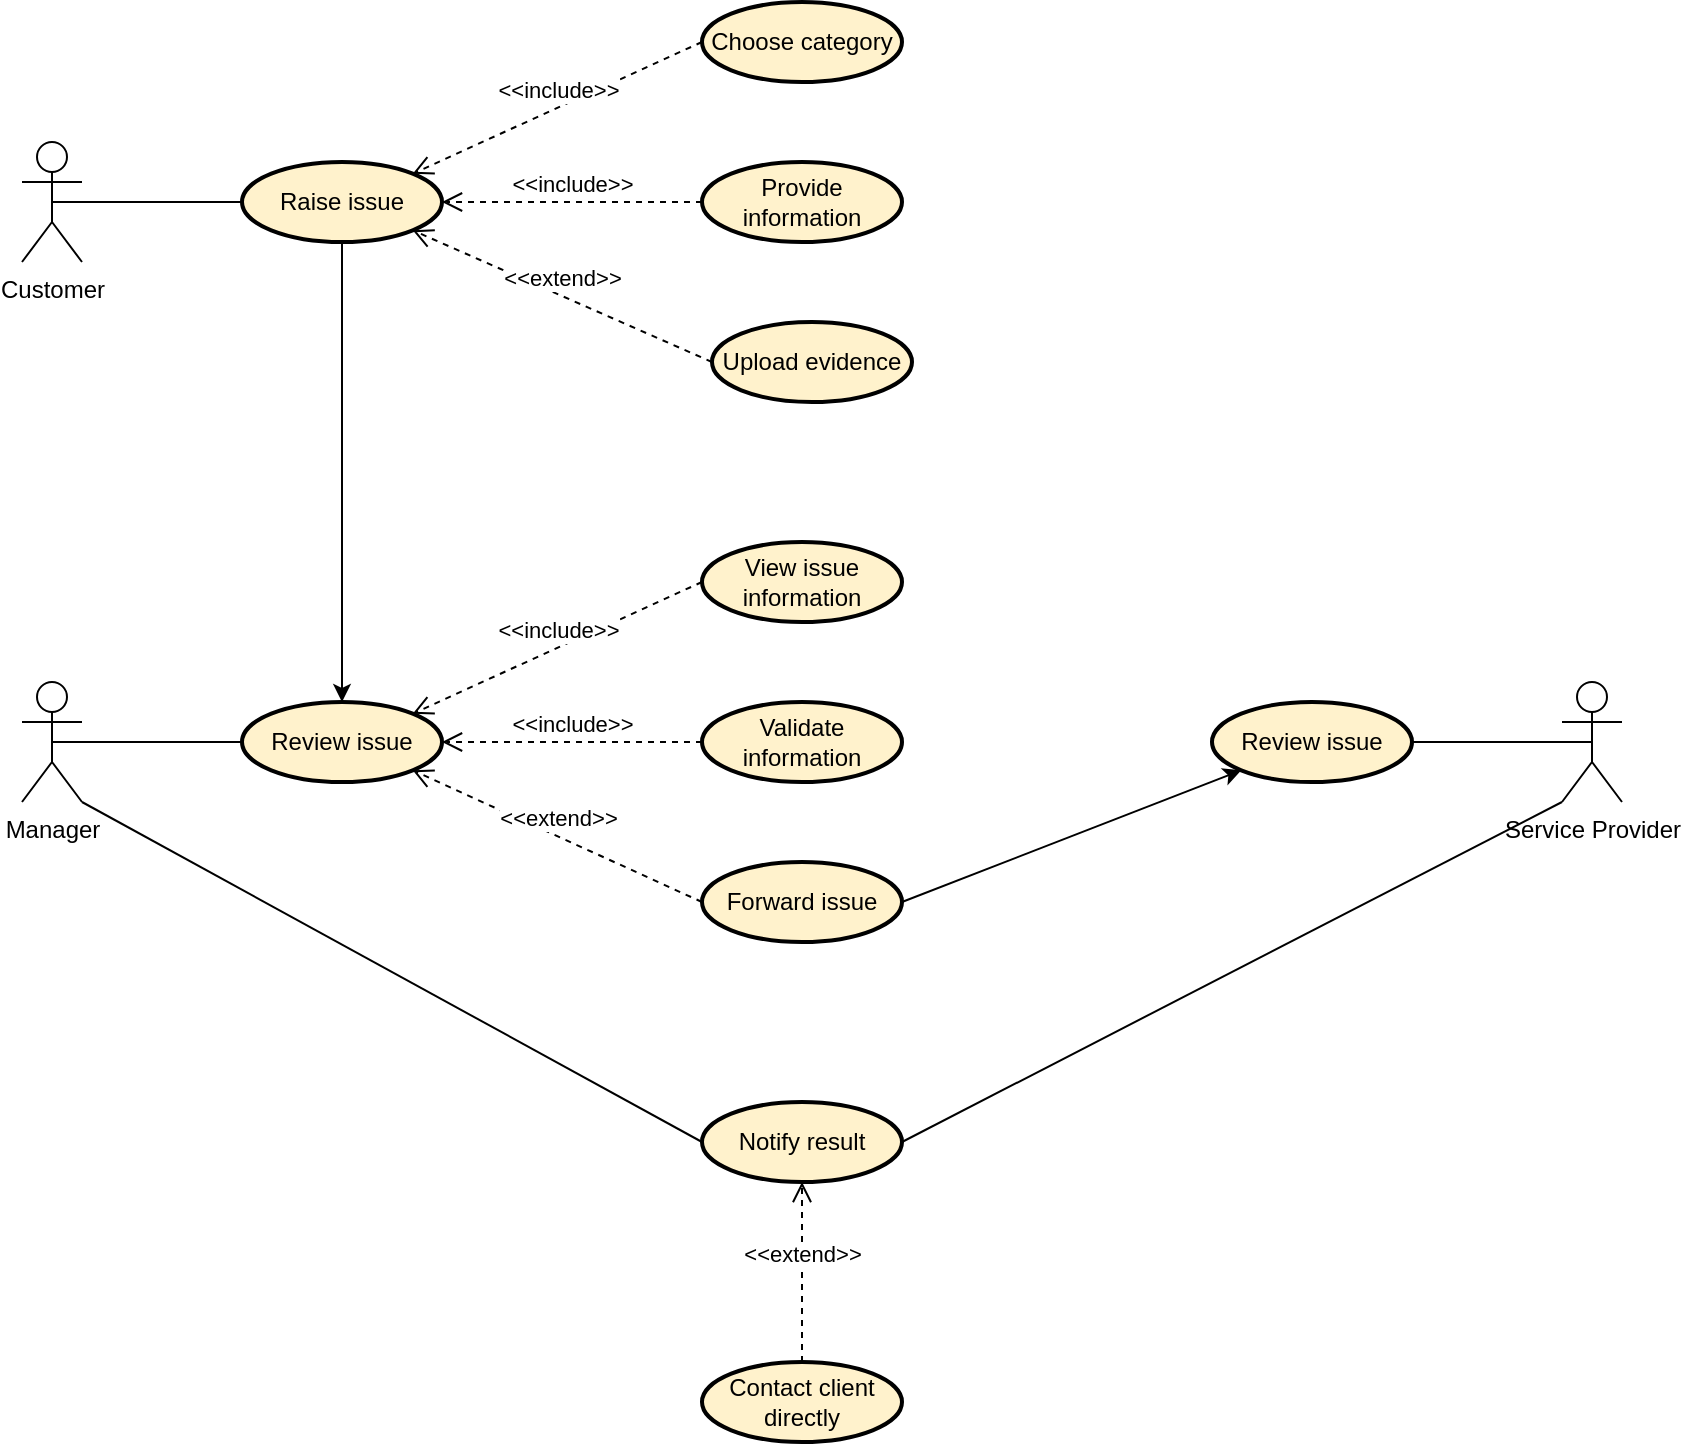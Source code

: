 <mxfile scale="1" border="0" version="26.2.15">
  <diagram name="Page-1" id="g5cH1t0SmlpA87fEUwU-">
    <mxGraphModel dx="988" dy="562" grid="1" gridSize="10" guides="1" tooltips="1" connect="1" arrows="1" fold="1" page="1" pageScale="1" pageWidth="850" pageHeight="1100" math="0" shadow="0">
      <root>
        <mxCell id="0" />
        <mxCell id="1" parent="0" />
        <mxCell id="zhgyyv9RaAxmv2rtKqCu-2" value="Customer" style="shape=umlActor;verticalLabelPosition=bottom;verticalAlign=top;html=1;" vertex="1" parent="1">
          <mxGeometry x="70" y="1100" width="30" height="60" as="geometry" />
        </mxCell>
        <mxCell id="zhgyyv9RaAxmv2rtKqCu-3" value="Raise issue" style="ellipse;whiteSpace=wrap;html=1;align=center;fillColor=#fff2cc;strokeColor=light-dark(#000000, #6d5100);strokeWidth=2;" vertex="1" parent="1">
          <mxGeometry x="180" y="1110" width="100" height="40" as="geometry" />
        </mxCell>
        <mxCell id="zhgyyv9RaAxmv2rtKqCu-4" value="Choose category" style="ellipse;whiteSpace=wrap;html=1;align=center;fillColor=#fff2cc;strokeColor=light-dark(#000000, #6d5100);strokeWidth=2;" vertex="1" parent="1">
          <mxGeometry x="410" y="1030" width="100" height="40" as="geometry" />
        </mxCell>
        <mxCell id="zhgyyv9RaAxmv2rtKqCu-5" value="Provide information" style="ellipse;whiteSpace=wrap;html=1;align=center;fillColor=#fff2cc;strokeColor=light-dark(#000000, #6d5100);strokeWidth=2;" vertex="1" parent="1">
          <mxGeometry x="410" y="1110" width="100" height="40" as="geometry" />
        </mxCell>
        <mxCell id="zhgyyv9RaAxmv2rtKqCu-6" value="Upload evidence" style="ellipse;whiteSpace=wrap;html=1;align=center;fillColor=#fff2cc;strokeColor=light-dark(#000000, #6d5100);strokeWidth=2;" vertex="1" parent="1">
          <mxGeometry x="415" y="1190" width="100" height="40" as="geometry" />
        </mxCell>
        <mxCell id="zhgyyv9RaAxmv2rtKqCu-7" value="&amp;lt;&amp;lt;include&amp;gt;&amp;gt;" style="html=1;verticalAlign=bottom;endArrow=open;dashed=1;endSize=8;curved=0;rounded=0;entryX=1;entryY=0;entryDx=0;entryDy=0;exitX=0;exitY=0.5;exitDx=0;exitDy=0;" edge="1" parent="1" source="zhgyyv9RaAxmv2rtKqCu-4" target="zhgyyv9RaAxmv2rtKqCu-3">
          <mxGeometry relative="1" as="geometry">
            <mxPoint x="660" y="1090" as="sourcePoint" />
            <mxPoint x="580" y="1090" as="targetPoint" />
          </mxGeometry>
        </mxCell>
        <mxCell id="zhgyyv9RaAxmv2rtKqCu-8" value="&amp;lt;&amp;lt;include&amp;gt;&amp;gt;" style="html=1;verticalAlign=bottom;endArrow=open;dashed=1;endSize=8;curved=0;rounded=0;entryX=1;entryY=0.5;entryDx=0;entryDy=0;exitX=0;exitY=0.5;exitDx=0;exitDy=0;" edge="1" parent="1" source="zhgyyv9RaAxmv2rtKqCu-5" target="zhgyyv9RaAxmv2rtKqCu-3">
          <mxGeometry relative="1" as="geometry">
            <mxPoint x="420" y="1040" as="sourcePoint" />
            <mxPoint x="295" y="1126" as="targetPoint" />
          </mxGeometry>
        </mxCell>
        <mxCell id="zhgyyv9RaAxmv2rtKqCu-9" value="&amp;lt;&amp;lt;extend&amp;gt;&amp;gt;" style="html=1;verticalAlign=bottom;endArrow=open;dashed=1;endSize=8;curved=0;rounded=0;entryX=1;entryY=1;entryDx=0;entryDy=0;exitX=0;exitY=0.5;exitDx=0;exitDy=0;" edge="1" parent="1" source="zhgyyv9RaAxmv2rtKqCu-6" target="zhgyyv9RaAxmv2rtKqCu-3">
          <mxGeometry relative="1" as="geometry">
            <mxPoint x="420" y="1140" as="sourcePoint" />
            <mxPoint x="310" y="1140" as="targetPoint" />
          </mxGeometry>
        </mxCell>
        <mxCell id="zhgyyv9RaAxmv2rtKqCu-14" value="" style="endArrow=none;html=1;rounded=0;exitX=0.5;exitY=0.5;exitDx=0;exitDy=0;exitPerimeter=0;entryX=0;entryY=0.5;entryDx=0;entryDy=0;" edge="1" parent="1" source="zhgyyv9RaAxmv2rtKqCu-2" target="zhgyyv9RaAxmv2rtKqCu-3">
          <mxGeometry width="50" height="50" relative="1" as="geometry">
            <mxPoint x="150" y="1240" as="sourcePoint" />
            <mxPoint x="200" y="1190" as="targetPoint" />
          </mxGeometry>
        </mxCell>
        <mxCell id="zhgyyv9RaAxmv2rtKqCu-15" value="Manager" style="shape=umlActor;verticalLabelPosition=bottom;verticalAlign=top;html=1;" vertex="1" parent="1">
          <mxGeometry x="70" y="1370" width="30" height="60" as="geometry" />
        </mxCell>
        <mxCell id="zhgyyv9RaAxmv2rtKqCu-16" value="Review issue" style="ellipse;whiteSpace=wrap;html=1;align=center;fillColor=#fff2cc;strokeColor=light-dark(#000000, #6d5100);strokeWidth=2;" vertex="1" parent="1">
          <mxGeometry x="180" y="1380" width="100" height="40" as="geometry" />
        </mxCell>
        <mxCell id="zhgyyv9RaAxmv2rtKqCu-17" value="View issue information" style="ellipse;whiteSpace=wrap;html=1;align=center;fillColor=#fff2cc;strokeColor=light-dark(#000000, #6d5100);strokeWidth=2;" vertex="1" parent="1">
          <mxGeometry x="410" y="1300" width="100" height="40" as="geometry" />
        </mxCell>
        <mxCell id="zhgyyv9RaAxmv2rtKqCu-18" value="Validate information" style="ellipse;whiteSpace=wrap;html=1;align=center;fillColor=#fff2cc;strokeColor=light-dark(#000000, #6d5100);strokeWidth=2;" vertex="1" parent="1">
          <mxGeometry x="410" y="1380" width="100" height="40" as="geometry" />
        </mxCell>
        <mxCell id="zhgyyv9RaAxmv2rtKqCu-19" value="" style="endArrow=classic;html=1;rounded=0;exitX=0.5;exitY=1;exitDx=0;exitDy=0;" edge="1" parent="1" source="zhgyyv9RaAxmv2rtKqCu-3" target="zhgyyv9RaAxmv2rtKqCu-16">
          <mxGeometry width="50" height="50" relative="1" as="geometry">
            <mxPoint x="160" y="1280" as="sourcePoint" />
            <mxPoint x="210" y="1230" as="targetPoint" />
          </mxGeometry>
        </mxCell>
        <mxCell id="zhgyyv9RaAxmv2rtKqCu-20" value="" style="endArrow=none;html=1;rounded=0;exitX=0.5;exitY=0.5;exitDx=0;exitDy=0;exitPerimeter=0;entryX=0;entryY=0.5;entryDx=0;entryDy=0;" edge="1" parent="1" source="zhgyyv9RaAxmv2rtKqCu-15" target="zhgyyv9RaAxmv2rtKqCu-16">
          <mxGeometry width="50" height="50" relative="1" as="geometry">
            <mxPoint x="130" y="1360" as="sourcePoint" />
            <mxPoint x="225" y="1360" as="targetPoint" />
          </mxGeometry>
        </mxCell>
        <mxCell id="zhgyyv9RaAxmv2rtKqCu-21" value="Forward issue" style="ellipse;whiteSpace=wrap;html=1;align=center;fillColor=#fff2cc;strokeColor=light-dark(#000000, #6d5100);strokeWidth=2;" vertex="1" parent="1">
          <mxGeometry x="410" y="1460" width="100" height="40" as="geometry" />
        </mxCell>
        <mxCell id="zhgyyv9RaAxmv2rtKqCu-22" value="Notify result" style="ellipse;whiteSpace=wrap;html=1;align=center;fillColor=#fff2cc;strokeColor=light-dark(#000000, #6d5100);strokeWidth=2;" vertex="1" parent="1">
          <mxGeometry x="410" y="1580" width="100" height="40" as="geometry" />
        </mxCell>
        <mxCell id="zhgyyv9RaAxmv2rtKqCu-23" value="Service Provider" style="shape=umlActor;verticalLabelPosition=bottom;verticalAlign=top;html=1;" vertex="1" parent="1">
          <mxGeometry x="840" y="1370" width="30" height="60" as="geometry" />
        </mxCell>
        <mxCell id="zhgyyv9RaAxmv2rtKqCu-24" value="Review issue" style="ellipse;whiteSpace=wrap;html=1;align=center;fillColor=#fff2cc;strokeColor=light-dark(#000000, #6d5100);strokeWidth=2;" vertex="1" parent="1">
          <mxGeometry x="665" y="1380" width="100" height="40" as="geometry" />
        </mxCell>
        <mxCell id="zhgyyv9RaAxmv2rtKqCu-25" value="&amp;lt;&amp;lt;include&amp;gt;&amp;gt;" style="html=1;verticalAlign=bottom;endArrow=open;dashed=1;endSize=8;curved=0;rounded=0;entryX=1;entryY=0;entryDx=0;entryDy=0;exitX=0;exitY=0.5;exitDx=0;exitDy=0;" edge="1" parent="1" source="zhgyyv9RaAxmv2rtKqCu-17" target="zhgyyv9RaAxmv2rtKqCu-16">
          <mxGeometry relative="1" as="geometry">
            <mxPoint x="435" y="1300" as="sourcePoint" />
            <mxPoint x="290" y="1366" as="targetPoint" />
          </mxGeometry>
        </mxCell>
        <mxCell id="zhgyyv9RaAxmv2rtKqCu-26" value="&amp;lt;&amp;lt;include&amp;gt;&amp;gt;" style="html=1;verticalAlign=bottom;endArrow=open;dashed=1;endSize=8;curved=0;rounded=0;entryX=1;entryY=0.5;entryDx=0;entryDy=0;exitX=0;exitY=0.5;exitDx=0;exitDy=0;" edge="1" parent="1" source="zhgyyv9RaAxmv2rtKqCu-18" target="zhgyyv9RaAxmv2rtKqCu-16">
          <mxGeometry relative="1" as="geometry">
            <mxPoint x="420" y="1330" as="sourcePoint" />
            <mxPoint x="275" y="1396" as="targetPoint" />
          </mxGeometry>
        </mxCell>
        <mxCell id="zhgyyv9RaAxmv2rtKqCu-27" value="&amp;lt;&amp;lt;extend&amp;gt;&amp;gt;" style="html=1;verticalAlign=bottom;endArrow=open;dashed=1;endSize=8;curved=0;rounded=0;entryX=1;entryY=1;entryDx=0;entryDy=0;exitX=0;exitY=0.5;exitDx=0;exitDy=0;" edge="1" parent="1" source="zhgyyv9RaAxmv2rtKqCu-21" target="zhgyyv9RaAxmv2rtKqCu-16">
          <mxGeometry relative="1" as="geometry">
            <mxPoint x="425" y="1220" as="sourcePoint" />
            <mxPoint x="275" y="1154" as="targetPoint" />
          </mxGeometry>
        </mxCell>
        <mxCell id="zhgyyv9RaAxmv2rtKqCu-28" value="" style="endArrow=none;html=1;rounded=0;exitX=1;exitY=0.5;exitDx=0;exitDy=0;entryX=0.5;entryY=0.5;entryDx=0;entryDy=0;entryPerimeter=0;" edge="1" parent="1" source="zhgyyv9RaAxmv2rtKqCu-24" target="zhgyyv9RaAxmv2rtKqCu-23">
          <mxGeometry width="50" height="50" relative="1" as="geometry">
            <mxPoint x="95" y="1410" as="sourcePoint" />
            <mxPoint x="190" y="1410" as="targetPoint" />
          </mxGeometry>
        </mxCell>
        <mxCell id="zhgyyv9RaAxmv2rtKqCu-29" value="" style="endArrow=classic;html=1;rounded=0;exitX=1;exitY=0.5;exitDx=0;exitDy=0;entryX=0;entryY=1;entryDx=0;entryDy=0;" edge="1" parent="1" source="zhgyyv9RaAxmv2rtKqCu-21" target="zhgyyv9RaAxmv2rtKqCu-24">
          <mxGeometry width="50" height="50" relative="1" as="geometry">
            <mxPoint x="240" y="1160" as="sourcePoint" />
            <mxPoint x="240" y="1390" as="targetPoint" />
          </mxGeometry>
        </mxCell>
        <mxCell id="zhgyyv9RaAxmv2rtKqCu-30" value="" style="endArrow=none;html=1;rounded=0;exitX=1;exitY=1;exitDx=0;exitDy=0;exitPerimeter=0;entryX=0;entryY=0.5;entryDx=0;entryDy=0;" edge="1" parent="1" source="zhgyyv9RaAxmv2rtKqCu-15" target="zhgyyv9RaAxmv2rtKqCu-22">
          <mxGeometry width="50" height="50" relative="1" as="geometry">
            <mxPoint x="95" y="1410" as="sourcePoint" />
            <mxPoint x="190" y="1410" as="targetPoint" />
          </mxGeometry>
        </mxCell>
        <mxCell id="zhgyyv9RaAxmv2rtKqCu-31" value="" style="endArrow=none;html=1;rounded=0;exitX=0;exitY=1;exitDx=0;exitDy=0;exitPerimeter=0;entryX=1;entryY=0.5;entryDx=0;entryDy=0;" edge="1" parent="1" source="zhgyyv9RaAxmv2rtKqCu-23" target="zhgyyv9RaAxmv2rtKqCu-22">
          <mxGeometry width="50" height="50" relative="1" as="geometry">
            <mxPoint x="110" y="1440" as="sourcePoint" />
            <mxPoint x="420" y="1610" as="targetPoint" />
          </mxGeometry>
        </mxCell>
        <mxCell id="zhgyyv9RaAxmv2rtKqCu-32" value="Contact client directly" style="ellipse;whiteSpace=wrap;html=1;align=center;fillColor=#fff2cc;strokeColor=light-dark(#000000, #6d5100);strokeWidth=2;" vertex="1" parent="1">
          <mxGeometry x="410" y="1710" width="100" height="40" as="geometry" />
        </mxCell>
        <mxCell id="zhgyyv9RaAxmv2rtKqCu-33" value="&amp;lt;&amp;lt;extend&amp;gt;&amp;gt;" style="html=1;verticalAlign=bottom;endArrow=open;dashed=1;endSize=8;curved=0;rounded=0;entryX=0.5;entryY=1;entryDx=0;entryDy=0;exitX=0.5;exitY=0;exitDx=0;exitDy=0;" edge="1" parent="1" source="zhgyyv9RaAxmv2rtKqCu-32" target="zhgyyv9RaAxmv2rtKqCu-22">
          <mxGeometry relative="1" as="geometry">
            <mxPoint x="420" y="1490" as="sourcePoint" />
            <mxPoint x="275" y="1424" as="targetPoint" />
          </mxGeometry>
        </mxCell>
      </root>
    </mxGraphModel>
  </diagram>
</mxfile>
